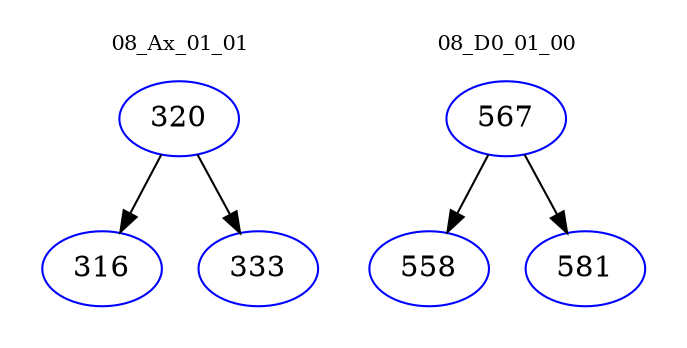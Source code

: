 digraph{
subgraph cluster_0 {
color = white
label = "08_Ax_01_01";
fontsize=10;
T0_320 [label="320", color="blue"]
T0_320 -> T0_316 [color="black"]
T0_316 [label="316", color="blue"]
T0_320 -> T0_333 [color="black"]
T0_333 [label="333", color="blue"]
}
subgraph cluster_1 {
color = white
label = "08_D0_01_00";
fontsize=10;
T1_567 [label="567", color="blue"]
T1_567 -> T1_558 [color="black"]
T1_558 [label="558", color="blue"]
T1_567 -> T1_581 [color="black"]
T1_581 [label="581", color="blue"]
}
}
